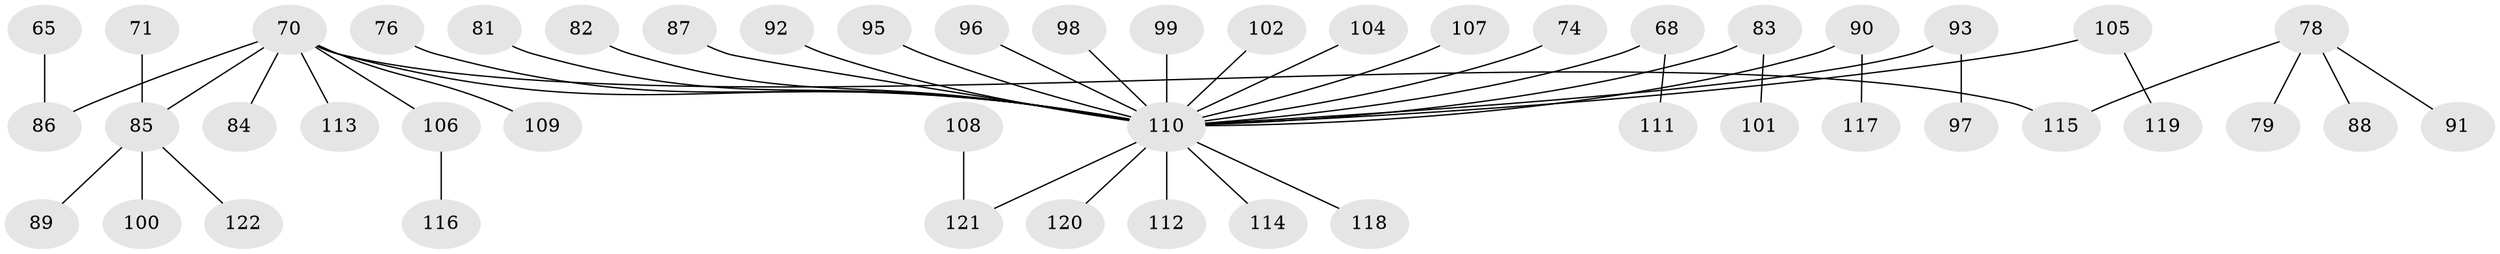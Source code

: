 // original degree distribution, {6: 0.00819672131147541, 7: 0.01639344262295082, 3: 0.16393442622950818, 5: 0.02459016393442623, 4: 0.04918032786885246, 2: 0.27049180327868855, 1: 0.4672131147540984}
// Generated by graph-tools (version 1.1) at 2025/56/03/04/25 21:56:57]
// undirected, 48 vertices, 47 edges
graph export_dot {
graph [start="1"]
  node [color=gray90,style=filled];
  65 [super="+48+57"];
  68;
  70 [super="+47+69+50+37+54"];
  71;
  74;
  76;
  78;
  79;
  81;
  82;
  83;
  84;
  85 [super="+56+41"];
  86 [super="+34"];
  87;
  88;
  89;
  90 [super="+77"];
  91;
  92;
  93;
  95;
  96;
  97;
  98;
  99;
  100;
  101;
  102;
  104;
  105 [super="+51"];
  106;
  107;
  108;
  109;
  110 [super="+55+63+72+94+53+40+64+80+75+61+35+103+44+59"];
  111;
  112;
  113;
  114;
  115 [super="+33+58+62"];
  116;
  117;
  118;
  119;
  120;
  121 [super="+39"];
  122;
  65 -- 86;
  68 -- 111;
  68 -- 110;
  70 -- 113;
  70 -- 109;
  70 -- 86;
  70 -- 85;
  70 -- 84;
  70 -- 110;
  70 -- 106;
  70 -- 115;
  71 -- 85;
  74 -- 110;
  76 -- 110;
  78 -- 79;
  78 -- 88;
  78 -- 91;
  78 -- 115;
  81 -- 110;
  82 -- 110;
  83 -- 101;
  83 -- 110;
  85 -- 100;
  85 -- 89;
  85 -- 122;
  87 -- 110;
  90 -- 117;
  90 -- 110;
  92 -- 110;
  93 -- 97;
  93 -- 110;
  95 -- 110;
  96 -- 110;
  98 -- 110;
  99 -- 110;
  102 -- 110;
  104 -- 110;
  105 -- 119;
  105 -- 110;
  106 -- 116;
  107 -- 110;
  108 -- 121;
  110 -- 112;
  110 -- 121;
  110 -- 114;
  110 -- 120;
  110 -- 118;
}
